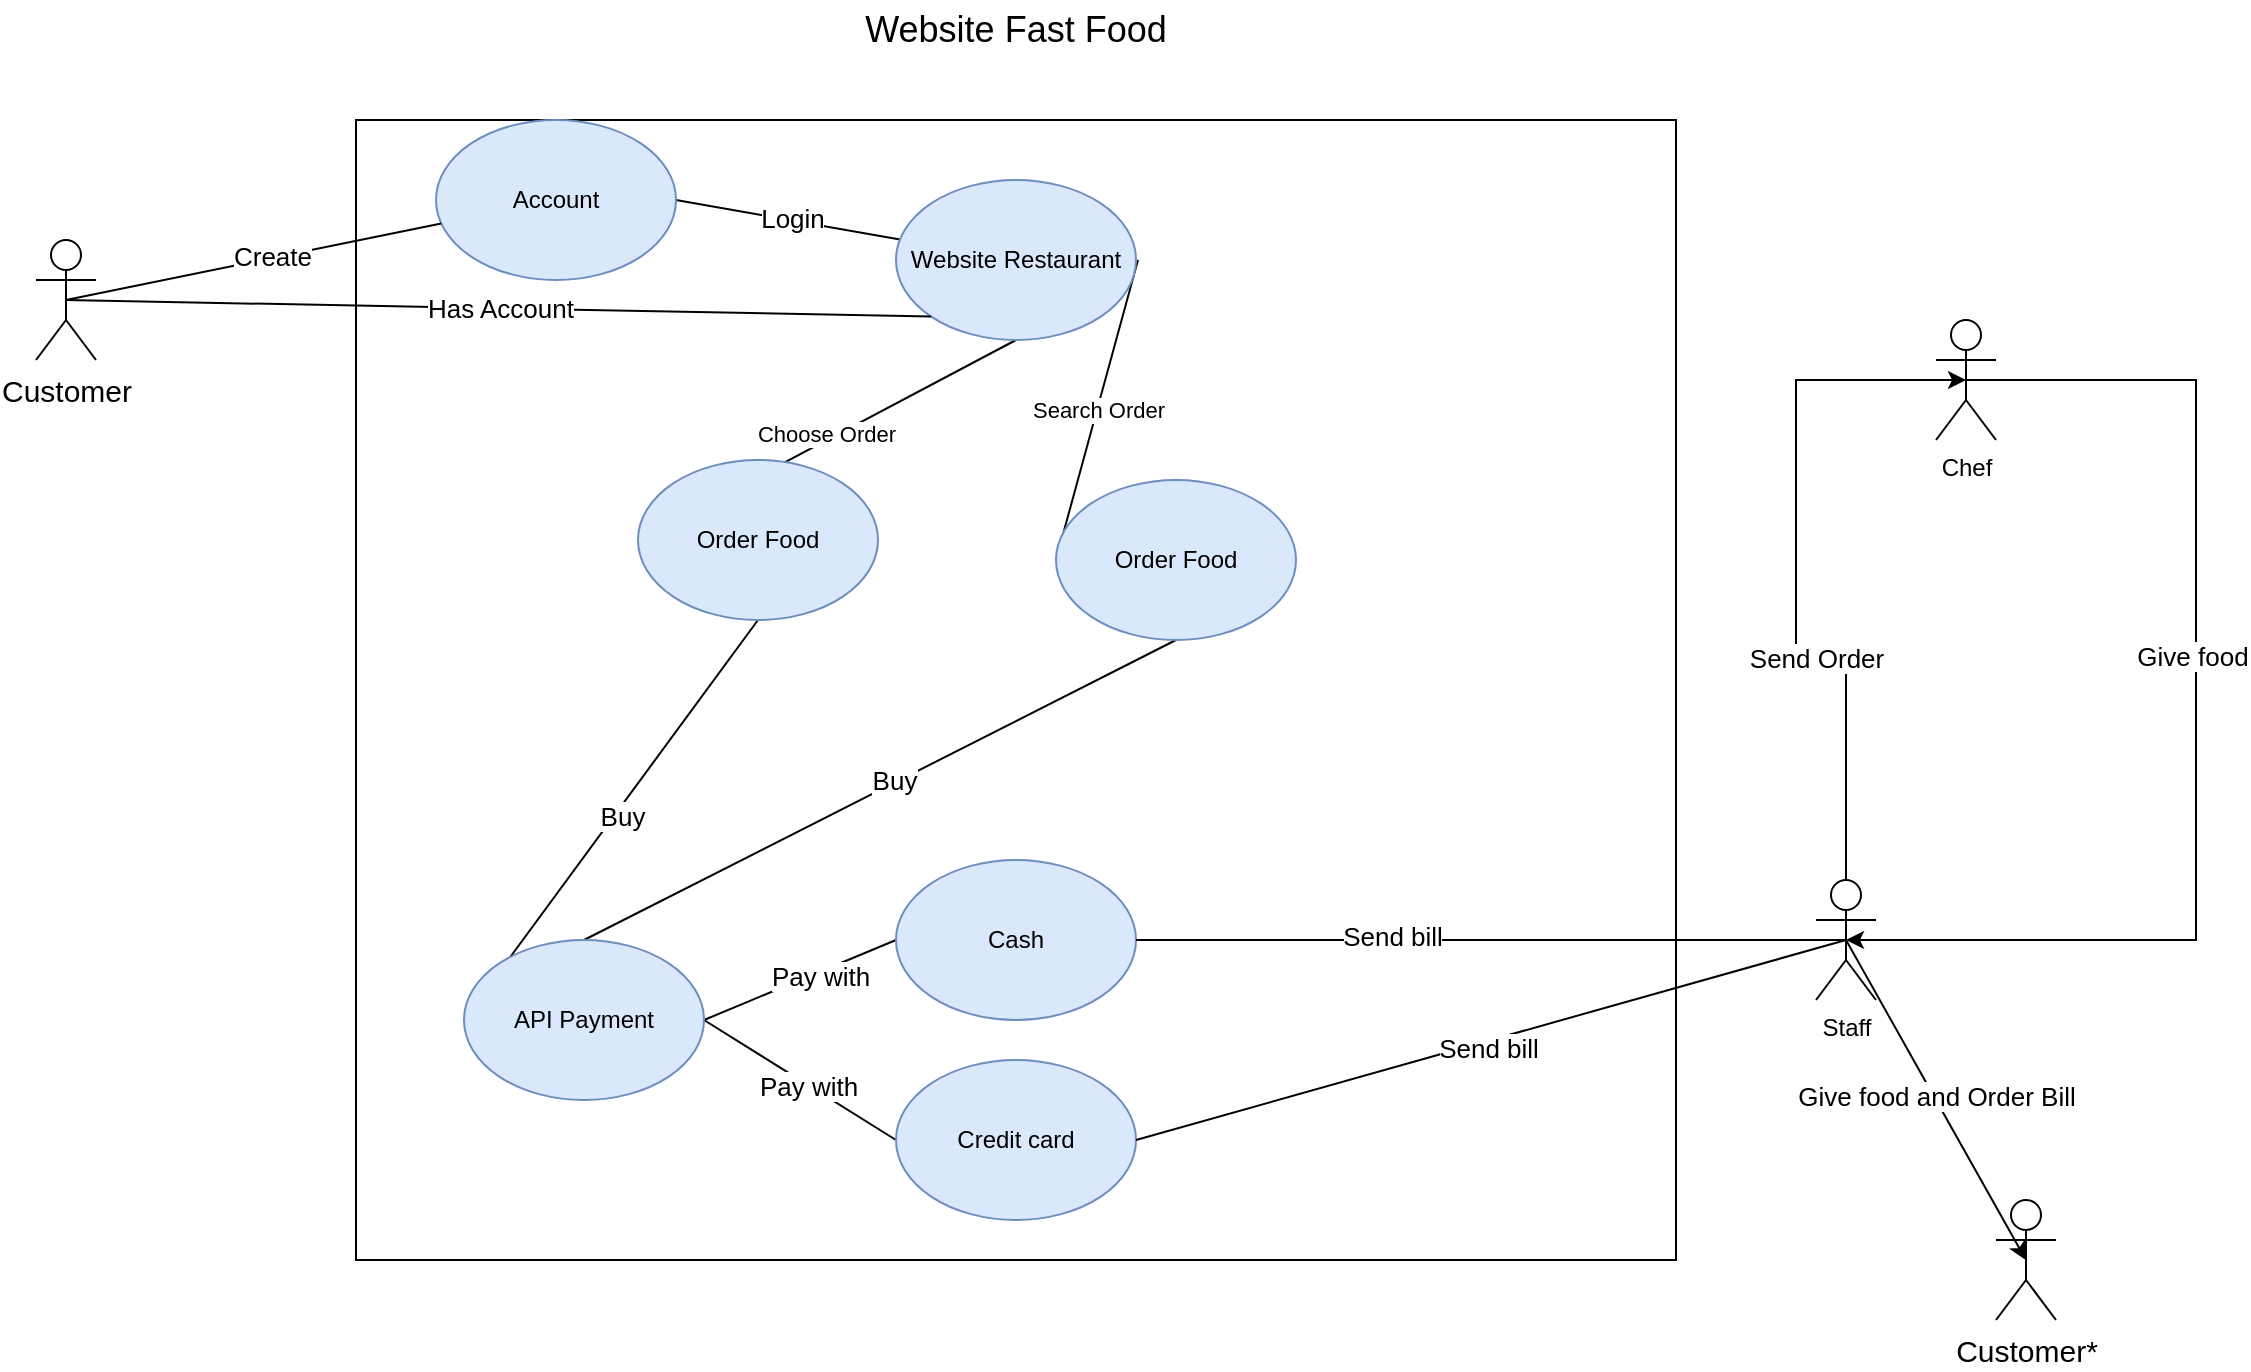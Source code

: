 <mxfile version="24.8.6">
  <diagram name="Trang-1" id="LwPPLO4Ee-6Tbe8ZKP9Q">
    <mxGraphModel dx="1500" dy="813" grid="1" gridSize="10" guides="1" tooltips="1" connect="1" arrows="1" fold="1" page="1" pageScale="1" pageWidth="827" pageHeight="1169" math="0" shadow="0">
      <root>
        <mxCell id="0" />
        <mxCell id="1" parent="0" />
        <mxCell id="qwp_WOEQlL5NrjCQHLM8-1" value="&lt;font style=&quot;font-size: 15px;&quot;&gt;Customer&lt;/font&gt;" style="shape=umlActor;verticalLabelPosition=bottom;verticalAlign=top;html=1;outlineConnect=0;" vertex="1" parent="1">
          <mxGeometry x="80" y="180" width="30" height="60" as="geometry" />
        </mxCell>
        <mxCell id="qwp_WOEQlL5NrjCQHLM8-3" value="" style="rounded=0;whiteSpace=wrap;html=1;" vertex="1" parent="1">
          <mxGeometry x="240" y="120" width="660" height="570" as="geometry" />
        </mxCell>
        <mxCell id="qwp_WOEQlL5NrjCQHLM8-4" value="&lt;span style=&quot;font-size: 18px;&quot;&gt;Website Fast Food&lt;/span&gt;" style="text;html=1;align=center;verticalAlign=middle;whiteSpace=wrap;rounded=0;" vertex="1" parent="1">
          <mxGeometry x="481" y="60" width="178" height="30" as="geometry" />
        </mxCell>
        <mxCell id="qwp_WOEQlL5NrjCQHLM8-13" style="rounded=0;orthogonalLoop=1;jettySize=auto;html=1;exitX=1;exitY=0.5;exitDx=0;exitDy=0;endArrow=none;endFill=0;" edge="1" parent="1" source="qwp_WOEQlL5NrjCQHLM8-7" target="qwp_WOEQlL5NrjCQHLM8-12">
          <mxGeometry relative="1" as="geometry" />
        </mxCell>
        <mxCell id="qwp_WOEQlL5NrjCQHLM8-15" value="&lt;font style=&quot;font-size: 13px;&quot;&gt;Login&lt;/font&gt;" style="edgeLabel;html=1;align=center;verticalAlign=middle;resizable=0;points=[];" vertex="1" connectable="0" parent="qwp_WOEQlL5NrjCQHLM8-13">
          <mxGeometry x="0.019" y="1" relative="1" as="geometry">
            <mxPoint as="offset" />
          </mxGeometry>
        </mxCell>
        <mxCell id="qwp_WOEQlL5NrjCQHLM8-7" value="Account" style="ellipse;whiteSpace=wrap;html=1;fillColor=#dae8fc;strokeColor=#6c8ebf;" vertex="1" parent="1">
          <mxGeometry x="280" y="120" width="120" height="80" as="geometry" />
        </mxCell>
        <mxCell id="qwp_WOEQlL5NrjCQHLM8-8" style="rounded=0;orthogonalLoop=1;jettySize=auto;html=1;exitX=0.5;exitY=0.5;exitDx=0;exitDy=0;exitPerimeter=0;endArrow=none;endFill=0;" edge="1" parent="1" source="qwp_WOEQlL5NrjCQHLM8-1" target="qwp_WOEQlL5NrjCQHLM8-7">
          <mxGeometry relative="1" as="geometry" />
        </mxCell>
        <mxCell id="qwp_WOEQlL5NrjCQHLM8-9" value="&lt;font style=&quot;font-size: 13px;&quot;&gt;Create&lt;/font&gt;" style="edgeLabel;html=1;align=center;verticalAlign=middle;resizable=0;points=[];" vertex="1" connectable="0" parent="qwp_WOEQlL5NrjCQHLM8-8">
          <mxGeometry x="0.085" y="1" relative="1" as="geometry">
            <mxPoint x="1" as="offset" />
          </mxGeometry>
        </mxCell>
        <mxCell id="qwp_WOEQlL5NrjCQHLM8-18" style="rounded=0;orthogonalLoop=1;jettySize=auto;html=1;exitX=1;exitY=0.5;exitDx=0;exitDy=0;entryX=0;entryY=0.5;entryDx=0;entryDy=0;endArrow=none;endFill=0;" edge="1" parent="1" target="qwp_WOEQlL5NrjCQHLM8-17">
          <mxGeometry relative="1" as="geometry">
            <mxPoint x="631" y="190" as="sourcePoint" />
            <mxPoint x="701" y="190" as="targetPoint" />
          </mxGeometry>
        </mxCell>
        <mxCell id="qwp_WOEQlL5NrjCQHLM8-19" value="Search Order" style="edgeLabel;html=1;align=center;verticalAlign=middle;resizable=0;points=[];" vertex="1" connectable="0" parent="qwp_WOEQlL5NrjCQHLM8-18">
          <mxGeometry relative="1" as="geometry">
            <mxPoint as="offset" />
          </mxGeometry>
        </mxCell>
        <mxCell id="qwp_WOEQlL5NrjCQHLM8-21" style="rounded=0;orthogonalLoop=1;jettySize=auto;html=1;exitX=0.5;exitY=1;exitDx=0;exitDy=0;entryX=0;entryY=0.5;entryDx=0;entryDy=0;endArrow=none;endFill=0;" edge="1" parent="1" source="qwp_WOEQlL5NrjCQHLM8-12" target="qwp_WOEQlL5NrjCQHLM8-20">
          <mxGeometry relative="1" as="geometry" />
        </mxCell>
        <mxCell id="qwp_WOEQlL5NrjCQHLM8-22" value="Choose Order" style="edgeLabel;html=1;align=center;verticalAlign=middle;resizable=0;points=[];" vertex="1" connectable="0" parent="qwp_WOEQlL5NrjCQHLM8-21">
          <mxGeometry x="-0.008" y="-3" relative="1" as="geometry">
            <mxPoint as="offset" />
          </mxGeometry>
        </mxCell>
        <mxCell id="qwp_WOEQlL5NrjCQHLM8-12" value="Website Restaurant" style="ellipse;whiteSpace=wrap;html=1;fillColor=#dae8fc;strokeColor=#6c8ebf;" vertex="1" parent="1">
          <mxGeometry x="510" y="150" width="120" height="80" as="geometry" />
        </mxCell>
        <mxCell id="qwp_WOEQlL5NrjCQHLM8-26" style="rounded=0;orthogonalLoop=1;jettySize=auto;html=1;exitX=0.5;exitY=1;exitDx=0;exitDy=0;entryX=0.5;entryY=0;entryDx=0;entryDy=0;endArrow=none;endFill=0;" edge="1" parent="1" source="qwp_WOEQlL5NrjCQHLM8-17" target="qwp_WOEQlL5NrjCQHLM8-23">
          <mxGeometry relative="1" as="geometry" />
        </mxCell>
        <mxCell id="qwp_WOEQlL5NrjCQHLM8-28" value="&lt;font style=&quot;font-size: 13px;&quot;&gt;Buy&lt;/font&gt;" style="edgeLabel;html=1;align=center;verticalAlign=middle;resizable=0;points=[];" vertex="1" connectable="0" parent="qwp_WOEQlL5NrjCQHLM8-26">
          <mxGeometry x="-0.05" y="-2" relative="1" as="geometry">
            <mxPoint as="offset" />
          </mxGeometry>
        </mxCell>
        <mxCell id="qwp_WOEQlL5NrjCQHLM8-17" value="Order Food" style="ellipse;whiteSpace=wrap;html=1;fillColor=#dae8fc;strokeColor=#6c8ebf;" vertex="1" parent="1">
          <mxGeometry x="590" y="300" width="120" height="80" as="geometry" />
        </mxCell>
        <mxCell id="qwp_WOEQlL5NrjCQHLM8-24" style="rounded=0;orthogonalLoop=1;jettySize=auto;html=1;exitX=0.5;exitY=1;exitDx=0;exitDy=0;entryX=0;entryY=0.5;entryDx=0;entryDy=0;endArrow=none;endFill=0;" edge="1" parent="1" source="qwp_WOEQlL5NrjCQHLM8-20" target="qwp_WOEQlL5NrjCQHLM8-23">
          <mxGeometry relative="1" as="geometry" />
        </mxCell>
        <mxCell id="qwp_WOEQlL5NrjCQHLM8-27" value="&lt;font style=&quot;font-size: 13px;&quot;&gt;Buy&lt;/font&gt;" style="edgeLabel;html=1;align=center;verticalAlign=middle;resizable=0;points=[];" vertex="1" connectable="0" parent="qwp_WOEQlL5NrjCQHLM8-24">
          <mxGeometry x="-0.04" y="3" relative="1" as="geometry">
            <mxPoint as="offset" />
          </mxGeometry>
        </mxCell>
        <mxCell id="qwp_WOEQlL5NrjCQHLM8-20" value="Order Food" style="ellipse;whiteSpace=wrap;html=1;fillColor=#dae8fc;strokeColor=#6c8ebf;" vertex="1" parent="1">
          <mxGeometry x="381" y="290" width="120" height="80" as="geometry" />
        </mxCell>
        <mxCell id="qwp_WOEQlL5NrjCQHLM8-33" style="rounded=0;orthogonalLoop=1;jettySize=auto;html=1;exitX=1;exitY=0.5;exitDx=0;exitDy=0;entryX=0;entryY=0.5;entryDx=0;entryDy=0;endArrow=none;endFill=0;" edge="1" parent="1" source="qwp_WOEQlL5NrjCQHLM8-23" target="qwp_WOEQlL5NrjCQHLM8-31">
          <mxGeometry relative="1" as="geometry" />
        </mxCell>
        <mxCell id="qwp_WOEQlL5NrjCQHLM8-35" value="&lt;font style=&quot;font-size: 13px;&quot;&gt;Pay with&lt;/font&gt;" style="edgeLabel;html=1;align=center;verticalAlign=middle;resizable=0;points=[];" vertex="1" connectable="0" parent="qwp_WOEQlL5NrjCQHLM8-33">
          <mxGeometry x="0.195" y="-2" relative="1" as="geometry">
            <mxPoint as="offset" />
          </mxGeometry>
        </mxCell>
        <mxCell id="qwp_WOEQlL5NrjCQHLM8-34" style="rounded=0;orthogonalLoop=1;jettySize=auto;html=1;exitX=1;exitY=0.5;exitDx=0;exitDy=0;entryX=0;entryY=0.5;entryDx=0;entryDy=0;endArrow=none;endFill=0;" edge="1" parent="1" source="qwp_WOEQlL5NrjCQHLM8-23" target="qwp_WOEQlL5NrjCQHLM8-32">
          <mxGeometry relative="1" as="geometry" />
        </mxCell>
        <mxCell id="qwp_WOEQlL5NrjCQHLM8-36" value="&lt;font style=&quot;font-size: 13px;&quot;&gt;Pay with&lt;/font&gt;" style="edgeLabel;html=1;align=center;verticalAlign=middle;resizable=0;points=[];" vertex="1" connectable="0" parent="qwp_WOEQlL5NrjCQHLM8-34">
          <mxGeometry x="0.086" relative="1" as="geometry">
            <mxPoint as="offset" />
          </mxGeometry>
        </mxCell>
        <mxCell id="qwp_WOEQlL5NrjCQHLM8-23" value="API Payment" style="ellipse;whiteSpace=wrap;html=1;fillColor=#dae8fc;strokeColor=#6c8ebf;" vertex="1" parent="1">
          <mxGeometry x="294" y="530" width="120" height="80" as="geometry" />
        </mxCell>
        <mxCell id="qwp_WOEQlL5NrjCQHLM8-29" style="rounded=0;orthogonalLoop=1;jettySize=auto;html=1;exitX=0.5;exitY=0.5;exitDx=0;exitDy=0;exitPerimeter=0;entryX=0;entryY=1;entryDx=0;entryDy=0;endArrow=none;endFill=0;" edge="1" parent="1" source="qwp_WOEQlL5NrjCQHLM8-1" target="qwp_WOEQlL5NrjCQHLM8-12">
          <mxGeometry relative="1" as="geometry" />
        </mxCell>
        <mxCell id="qwp_WOEQlL5NrjCQHLM8-30" value="&lt;font style=&quot;font-size: 13px;&quot;&gt;Has Account&lt;/font&gt;" style="edgeLabel;html=1;align=center;verticalAlign=middle;resizable=0;points=[];" vertex="1" connectable="0" parent="qwp_WOEQlL5NrjCQHLM8-29">
          <mxGeometry x="0.003" relative="1" as="geometry">
            <mxPoint as="offset" />
          </mxGeometry>
        </mxCell>
        <mxCell id="qwp_WOEQlL5NrjCQHLM8-31" value="Cash" style="ellipse;whiteSpace=wrap;html=1;fillColor=#dae8fc;strokeColor=#6c8ebf;" vertex="1" parent="1">
          <mxGeometry x="510" y="490" width="120" height="80" as="geometry" />
        </mxCell>
        <mxCell id="qwp_WOEQlL5NrjCQHLM8-32" value="Credit card" style="ellipse;whiteSpace=wrap;html=1;fillColor=#dae8fc;strokeColor=#6c8ebf;" vertex="1" parent="1">
          <mxGeometry x="510" y="590" width="120" height="80" as="geometry" />
        </mxCell>
        <mxCell id="qwp_WOEQlL5NrjCQHLM8-37" value="Chef" style="shape=umlActor;verticalLabelPosition=bottom;verticalAlign=top;html=1;outlineConnect=0;" vertex="1" parent="1">
          <mxGeometry x="1030" y="220" width="30" height="60" as="geometry" />
        </mxCell>
        <mxCell id="qwp_WOEQlL5NrjCQHLM8-38" value="Staff" style="shape=umlActor;verticalLabelPosition=bottom;verticalAlign=top;html=1;outlineConnect=0;" vertex="1" parent="1">
          <mxGeometry x="970" y="500" width="30" height="60" as="geometry" />
        </mxCell>
        <mxCell id="qwp_WOEQlL5NrjCQHLM8-39" style="edgeStyle=orthogonalEdgeStyle;rounded=0;orthogonalLoop=1;jettySize=auto;html=1;exitX=1;exitY=0.5;exitDx=0;exitDy=0;entryX=0.5;entryY=0.5;entryDx=0;entryDy=0;entryPerimeter=0;endArrow=none;endFill=0;" edge="1" parent="1" source="qwp_WOEQlL5NrjCQHLM8-31" target="qwp_WOEQlL5NrjCQHLM8-38">
          <mxGeometry relative="1" as="geometry" />
        </mxCell>
        <mxCell id="qwp_WOEQlL5NrjCQHLM8-41" value="&lt;font style=&quot;font-size: 13px;&quot;&gt;Send bill&lt;/font&gt;" style="edgeLabel;html=1;align=center;verticalAlign=middle;resizable=0;points=[];" vertex="1" connectable="0" parent="qwp_WOEQlL5NrjCQHLM8-39">
          <mxGeometry x="-0.283" y="2" relative="1" as="geometry">
            <mxPoint as="offset" />
          </mxGeometry>
        </mxCell>
        <mxCell id="qwp_WOEQlL5NrjCQHLM8-40" style="rounded=0;orthogonalLoop=1;jettySize=auto;html=1;exitX=1;exitY=0.5;exitDx=0;exitDy=0;entryX=0.5;entryY=0.5;entryDx=0;entryDy=0;entryPerimeter=0;endArrow=none;endFill=0;" edge="1" parent="1" source="qwp_WOEQlL5NrjCQHLM8-32" target="qwp_WOEQlL5NrjCQHLM8-38">
          <mxGeometry relative="1" as="geometry" />
        </mxCell>
        <mxCell id="qwp_WOEQlL5NrjCQHLM8-42" value="&lt;font style=&quot;font-size: 13px;&quot;&gt;Send bill&lt;/font&gt;" style="edgeLabel;html=1;align=center;verticalAlign=middle;resizable=0;points=[];" vertex="1" connectable="0" parent="qwp_WOEQlL5NrjCQHLM8-40">
          <mxGeometry x="-0.016" y="-3" relative="1" as="geometry">
            <mxPoint as="offset" />
          </mxGeometry>
        </mxCell>
        <mxCell id="qwp_WOEQlL5NrjCQHLM8-43" style="edgeStyle=orthogonalEdgeStyle;rounded=0;orthogonalLoop=1;jettySize=auto;html=1;exitX=0.5;exitY=0;exitDx=0;exitDy=0;exitPerimeter=0;entryX=0.5;entryY=0.5;entryDx=0;entryDy=0;entryPerimeter=0;" edge="1" parent="1" source="qwp_WOEQlL5NrjCQHLM8-38" target="qwp_WOEQlL5NrjCQHLM8-37">
          <mxGeometry relative="1" as="geometry">
            <Array as="points">
              <mxPoint x="985" y="390" />
              <mxPoint x="960" y="390" />
              <mxPoint x="960" y="250" />
            </Array>
          </mxGeometry>
        </mxCell>
        <mxCell id="qwp_WOEQlL5NrjCQHLM8-48" value="&lt;font style=&quot;font-size: 13px;&quot;&gt;Send Order&lt;/font&gt;" style="edgeLabel;html=1;align=center;verticalAlign=middle;resizable=0;points=[];" vertex="1" connectable="0" parent="qwp_WOEQlL5NrjCQHLM8-43">
          <mxGeometry x="-0.306" y="-1" relative="1" as="geometry">
            <mxPoint as="offset" />
          </mxGeometry>
        </mxCell>
        <mxCell id="qwp_WOEQlL5NrjCQHLM8-47" style="edgeStyle=orthogonalEdgeStyle;rounded=0;orthogonalLoop=1;jettySize=auto;html=1;exitX=0.5;exitY=0.5;exitDx=0;exitDy=0;exitPerimeter=0;entryX=0.5;entryY=0.5;entryDx=0;entryDy=0;entryPerimeter=0;" edge="1" parent="1" source="qwp_WOEQlL5NrjCQHLM8-37" target="qwp_WOEQlL5NrjCQHLM8-38">
          <mxGeometry relative="1" as="geometry">
            <Array as="points">
              <mxPoint x="1160" y="250" />
              <mxPoint x="1160" y="530" />
            </Array>
          </mxGeometry>
        </mxCell>
        <mxCell id="qwp_WOEQlL5NrjCQHLM8-49" value="&lt;font style=&quot;font-size: 13px;&quot;&gt;Give food&lt;/font&gt;" style="edgeLabel;html=1;align=center;verticalAlign=middle;resizable=0;points=[];" vertex="1" connectable="0" parent="qwp_WOEQlL5NrjCQHLM8-47">
          <mxGeometry x="-0.112" y="-2" relative="1" as="geometry">
            <mxPoint as="offset" />
          </mxGeometry>
        </mxCell>
        <mxCell id="qwp_WOEQlL5NrjCQHLM8-50" value="&lt;font style=&quot;font-size: 15px;&quot;&gt;Customer*&lt;/font&gt;" style="shape=umlActor;verticalLabelPosition=bottom;verticalAlign=top;html=1;outlineConnect=0;" vertex="1" parent="1">
          <mxGeometry x="1060" y="660" width="30" height="60" as="geometry" />
        </mxCell>
        <mxCell id="qwp_WOEQlL5NrjCQHLM8-51" style="rounded=0;orthogonalLoop=1;jettySize=auto;html=1;exitX=0.5;exitY=0.5;exitDx=0;exitDy=0;exitPerimeter=0;entryX=0.5;entryY=0.5;entryDx=0;entryDy=0;entryPerimeter=0;" edge="1" parent="1" source="qwp_WOEQlL5NrjCQHLM8-38" target="qwp_WOEQlL5NrjCQHLM8-50">
          <mxGeometry relative="1" as="geometry" />
        </mxCell>
        <mxCell id="qwp_WOEQlL5NrjCQHLM8-52" value="&lt;font style=&quot;font-size: 13px;&quot;&gt;Give food and Order Bill&lt;/font&gt;" style="edgeLabel;html=1;align=center;verticalAlign=middle;resizable=0;points=[];" vertex="1" connectable="0" parent="qwp_WOEQlL5NrjCQHLM8-51">
          <mxGeometry x="-0.021" y="1" relative="1" as="geometry">
            <mxPoint as="offset" />
          </mxGeometry>
        </mxCell>
      </root>
    </mxGraphModel>
  </diagram>
</mxfile>
